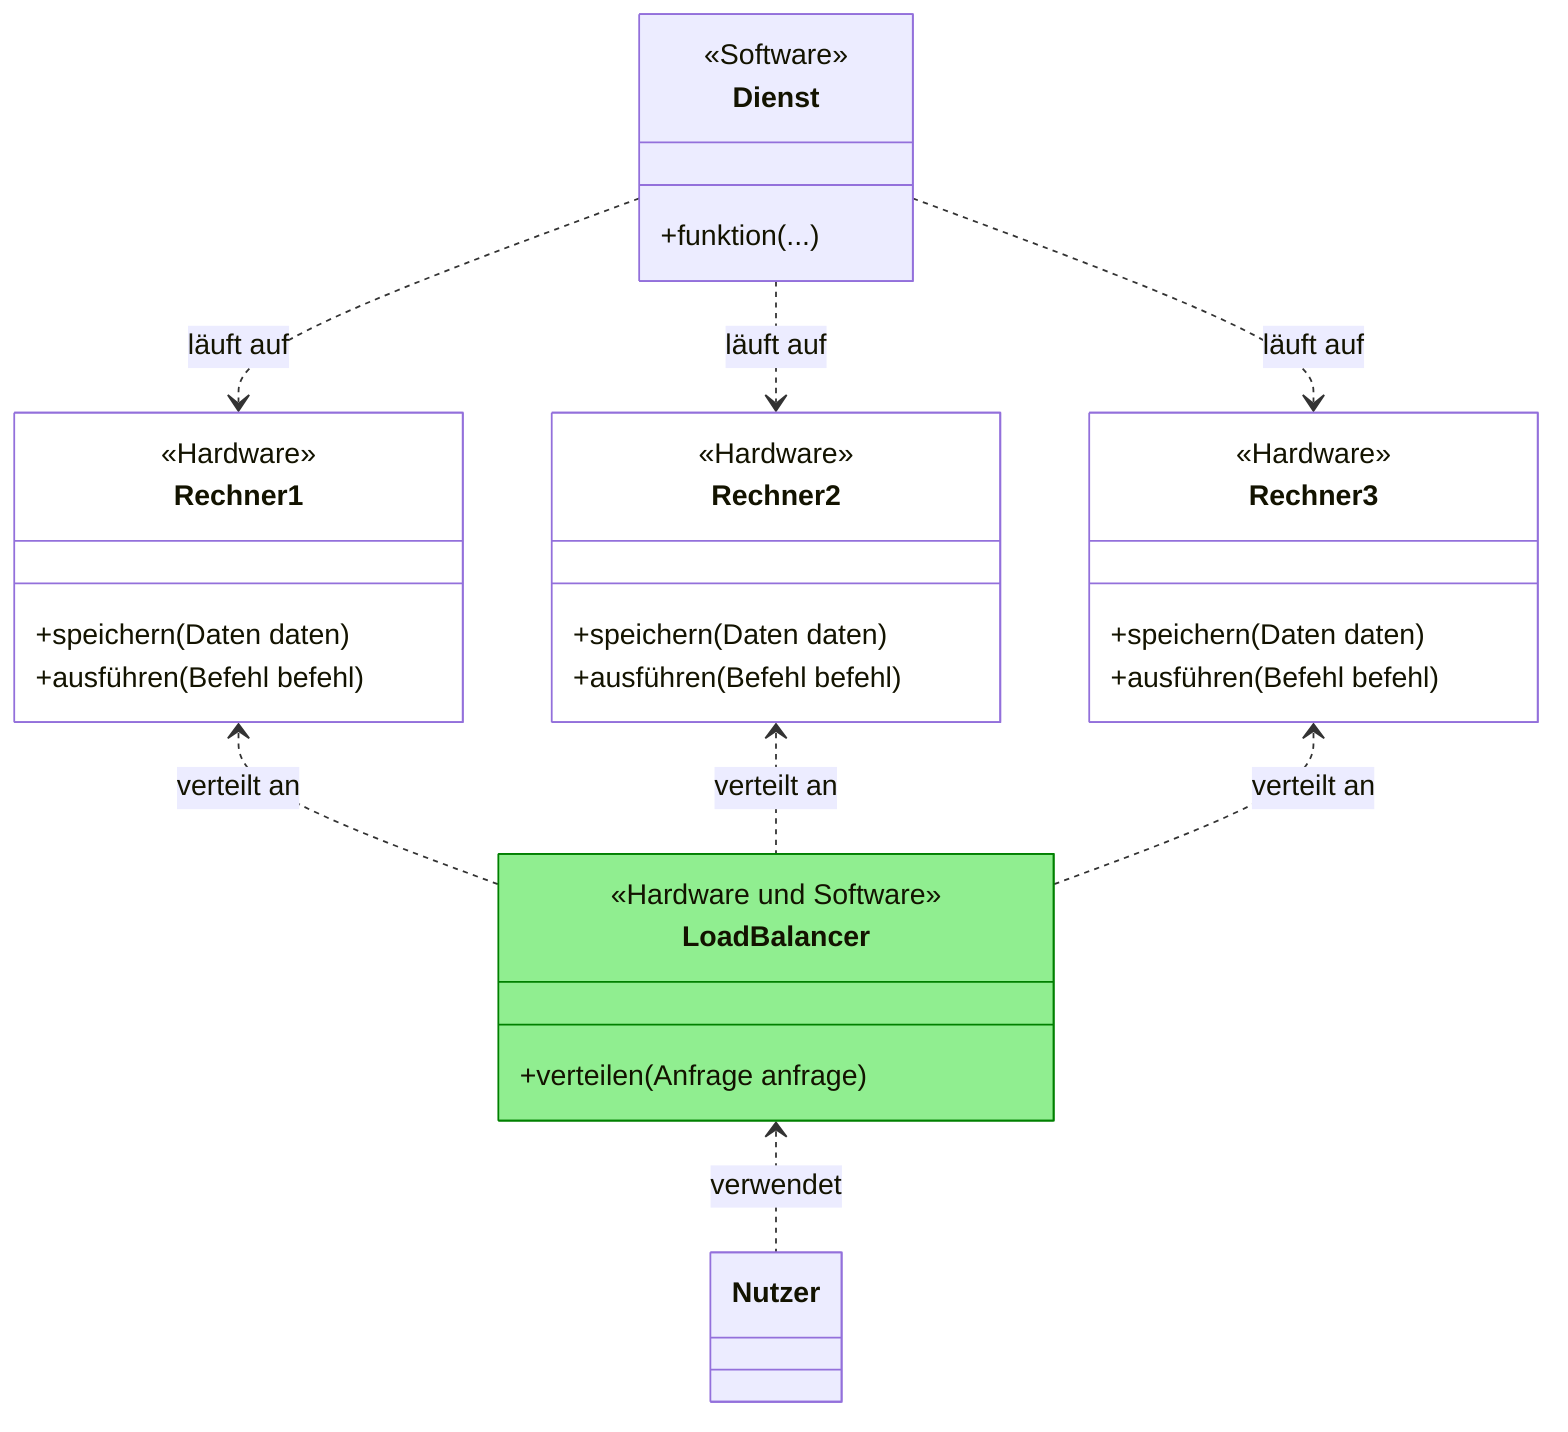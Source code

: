 classDiagram

    class Nutzer {

    }

    class LoadBalancer {
        <<Hardware und Software>>
        +verteilen(Anfrage anfrage)
    }

    class Dienst {
        <<Software>>
        +funktion(...)
    }

    class Rechner1 {
        <<Hardware>>
        +speichern(Daten daten)
        +ausführen(Befehl befehl)
    }

    class Rechner2 {
        <<Hardware>>
        +speichern(Daten daten)
        +ausführen(Befehl befehl)
    }

    class Rechner3 {
        <<Hardware>>
        +speichern(Daten daten)
        +ausführen(Befehl befehl)
    }

    Dienst ..> Rechner1: läuft auf
    Dienst ..> Rechner2: läuft auf
    Dienst ..> Rechner3: läuft auf

    Rechner1 <.. LoadBalancer: verteilt an
    Rechner2 <.. LoadBalancer: verteilt an
    Rechner3 <.. LoadBalancer: verteilt an

    LoadBalancer <.. Nutzer: verwendet
    
    style Rechner1 fill:white
    style Rechner2 fill:white
    style Rechner3 fill:white

    style LoadBalancer fill:lightgreen,stroke:green